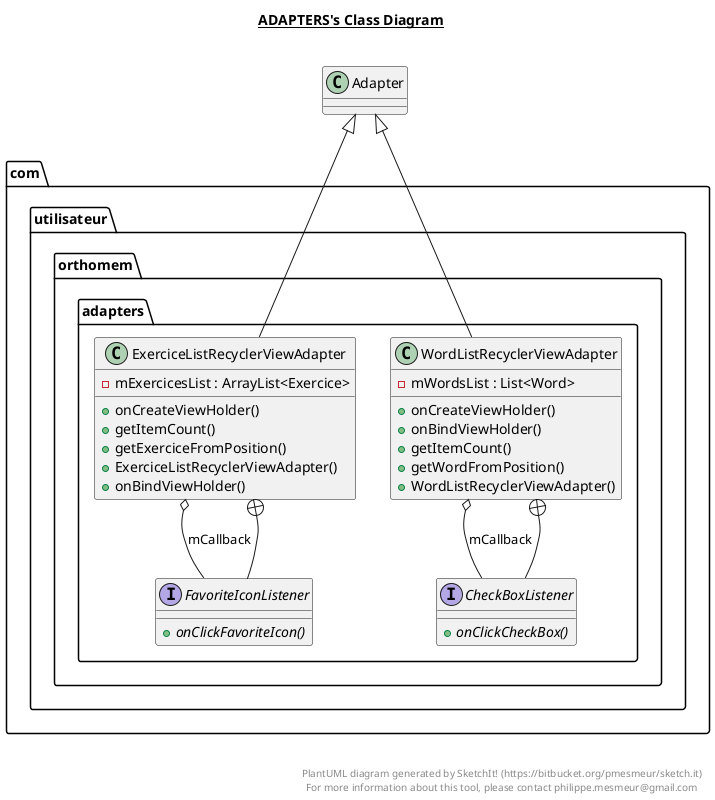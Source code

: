 @startuml

title __ADAPTERS's Class Diagram__\n

  package com.utilisateur.orthomem {
    package com.utilisateur.orthomem.adapters {
      class ExerciceListRecyclerViewAdapter {
          - mExercicesList : ArrayList<Exercice>
          + onCreateViewHolder()
          + getItemCount()
          + getExerciceFromPosition()
          + ExerciceListRecyclerViewAdapter()
          + onBindViewHolder()
      }
    }
  }
  

  package com.utilisateur.orthomem {
    package com.utilisateur.orthomem.adapters {
      interface FavoriteIconListener {
          {abstract} + onClickFavoriteIcon()
      }
    }
  }
  

  package com.utilisateur.orthomem {
    package com.utilisateur.orthomem.adapters {
      class WordListRecyclerViewAdapter {
          - mWordsList : List<Word>
          + onCreateViewHolder()
          + onBindViewHolder()
          + getItemCount()
          + getWordFromPosition()
          + WordListRecyclerViewAdapter()
      }
    }
  }
  

  package com.utilisateur.orthomem {
    package com.utilisateur.orthomem.adapters {
      interface CheckBoxListener {
          {abstract} + onClickCheckBox()
      }
    }
  }
  

  ExerciceListRecyclerViewAdapter -up-|> Adapter
  ExerciceListRecyclerViewAdapter o-- FavoriteIconListener : mCallback
  ExerciceListRecyclerViewAdapter +-down- FavoriteIconListener
  WordListRecyclerViewAdapter -up-|> Adapter
  WordListRecyclerViewAdapter o-- CheckBoxListener : mCallback
  WordListRecyclerViewAdapter +-down- CheckBoxListener


right footer


PlantUML diagram generated by SketchIt! (https://bitbucket.org/pmesmeur/sketch.it)
For more information about this tool, please contact philippe.mesmeur@gmail.com
endfooter

@enduml
